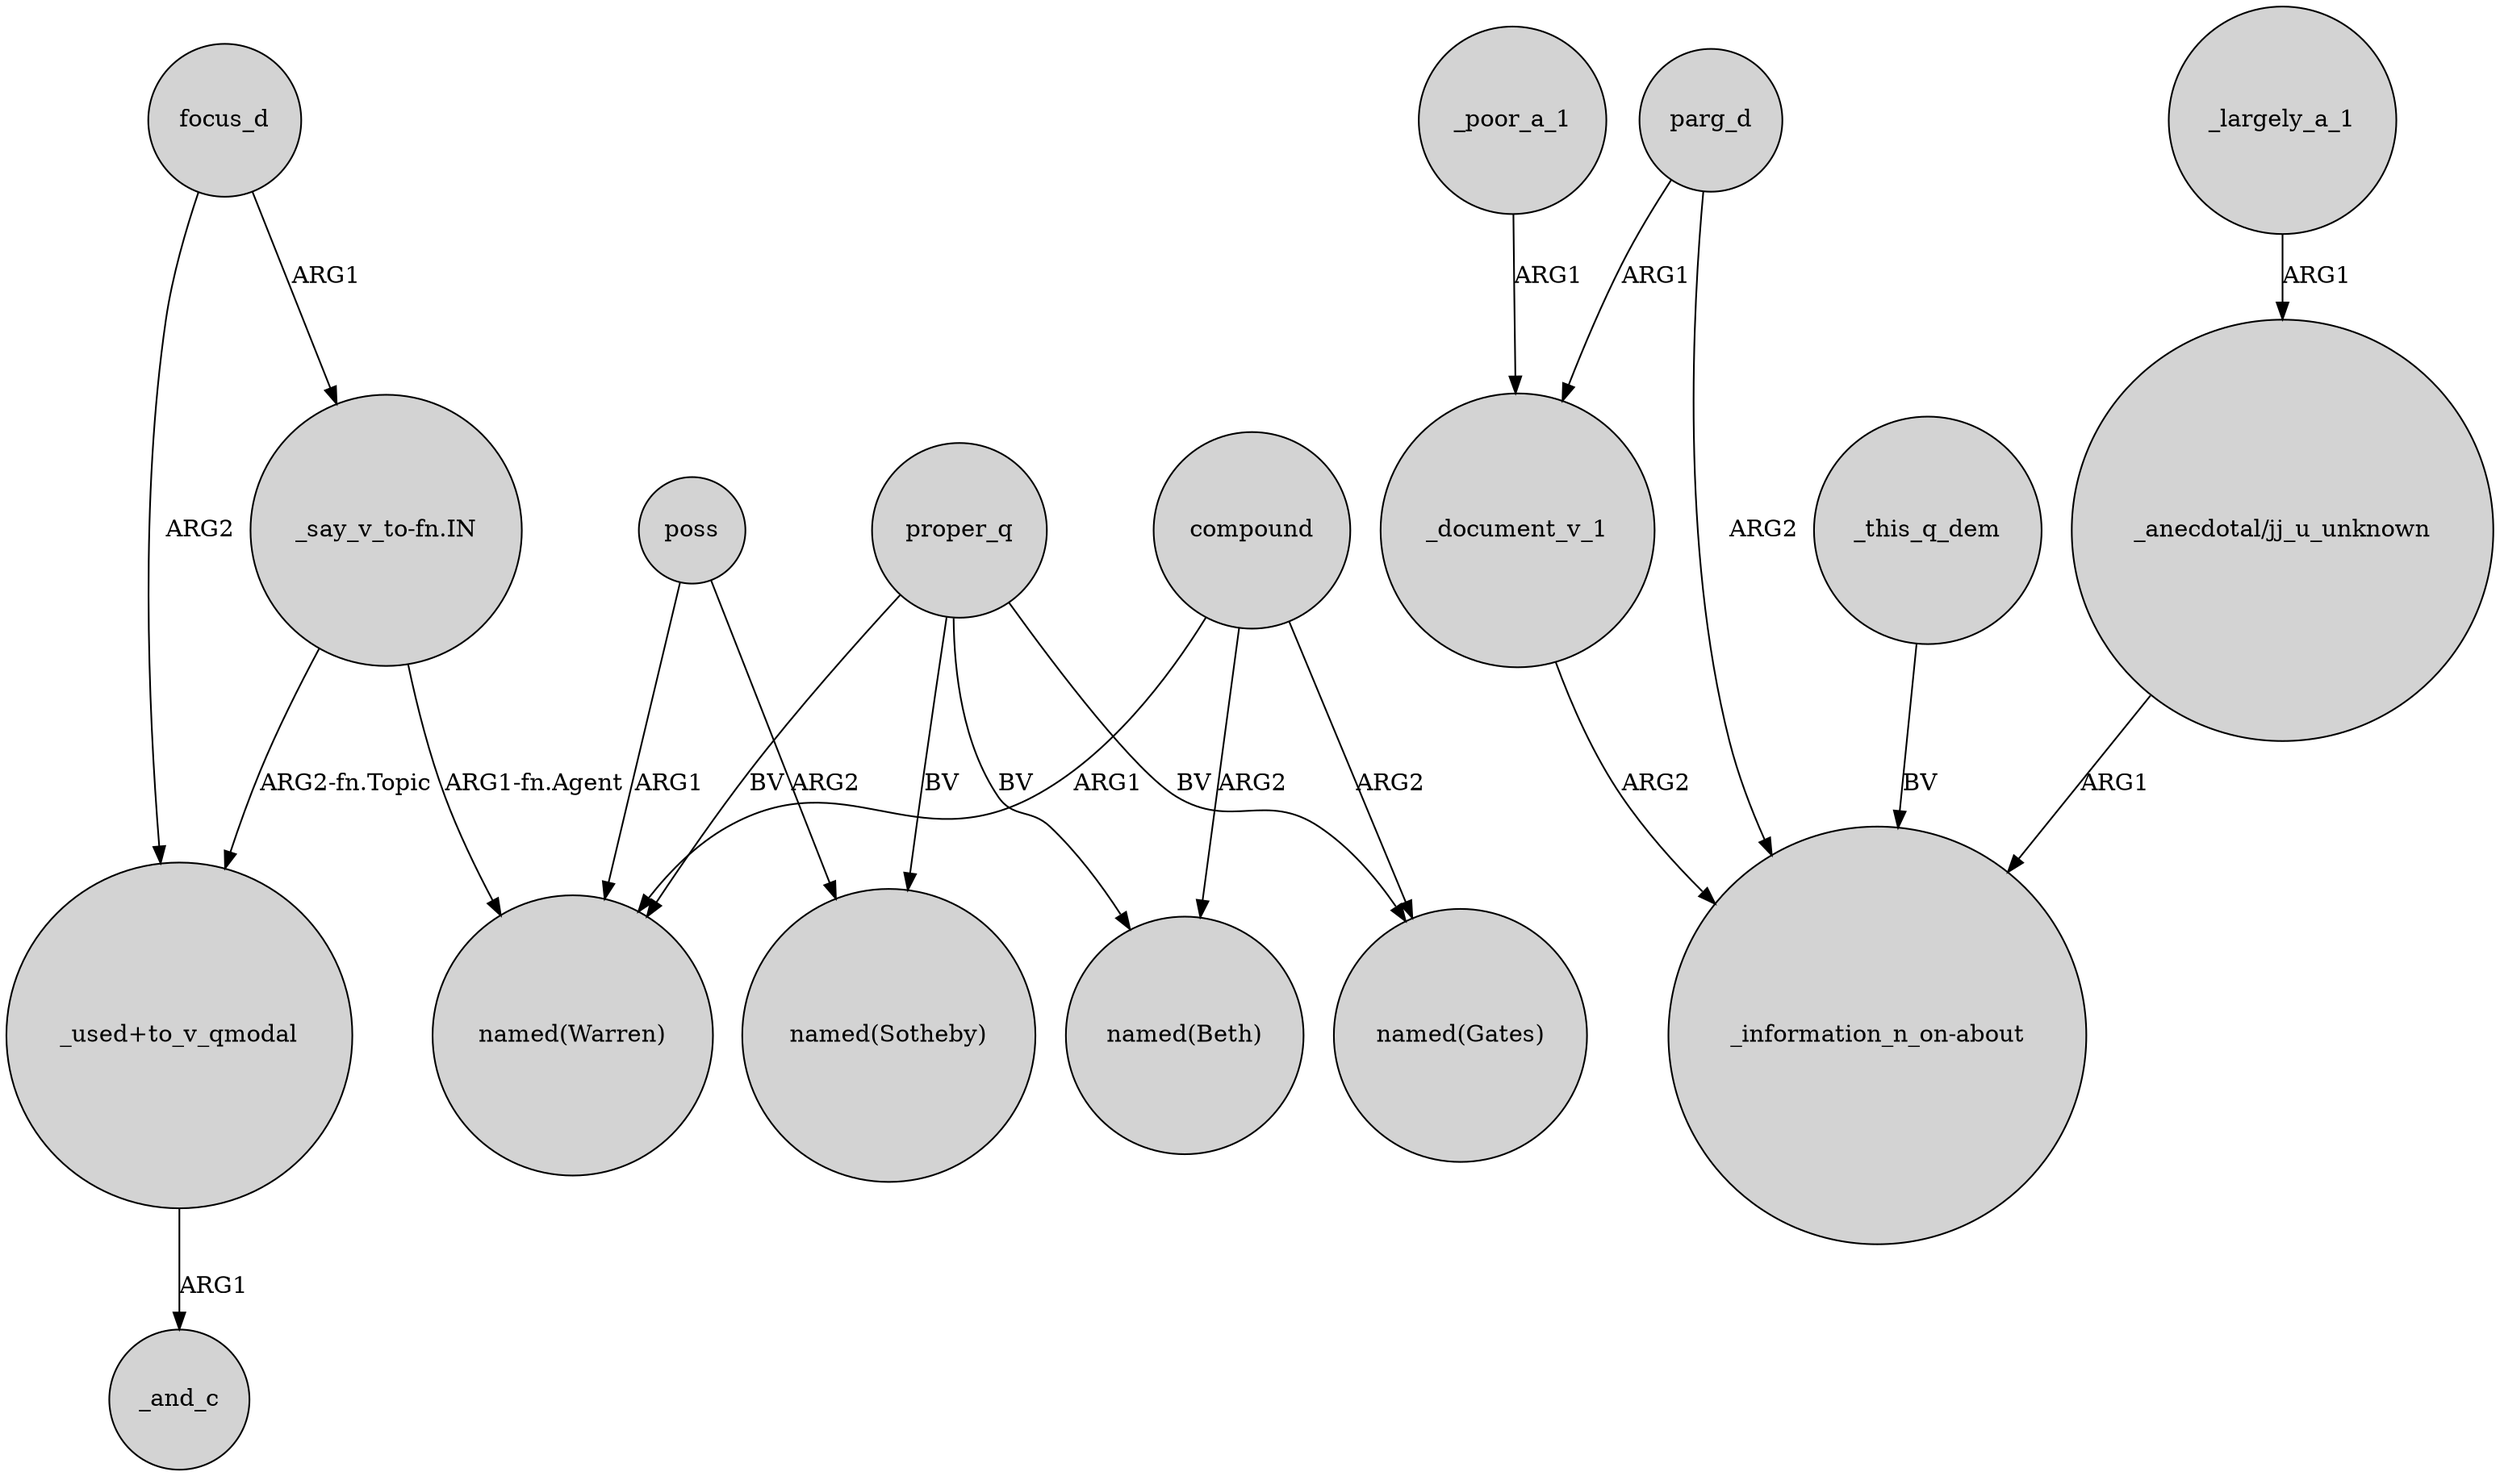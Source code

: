 digraph {
	node [shape=circle style=filled]
	"_used+to_v_qmodal" -> _and_c [label=ARG1]
	poss -> "named(Warren)" [label=ARG1]
	proper_q -> "named(Gates)" [label=BV]
	compound -> "named(Gates)" [label=ARG2]
	"_anecdotal/jj_u_unknown" -> "_information_n_on-about" [label=ARG1]
	"_say_v_to-fn.IN" -> "named(Warren)" [label="ARG1-fn.Agent"]
	"_say_v_to-fn.IN" -> "_used+to_v_qmodal" [label="ARG2-fn.Topic"]
	_document_v_1 -> "_information_n_on-about" [label=ARG2]
	compound -> "named(Beth)" [label=ARG2]
	poss -> "named(Sotheby)" [label=ARG2]
	focus_d -> "_used+to_v_qmodal" [label=ARG2]
	compound -> "named(Warren)" [label=ARG1]
	proper_q -> "named(Beth)" [label=BV]
	_largely_a_1 -> "_anecdotal/jj_u_unknown" [label=ARG1]
	proper_q -> "named(Sotheby)" [label=BV]
	_this_q_dem -> "_information_n_on-about" [label=BV]
	_poor_a_1 -> _document_v_1 [label=ARG1]
	parg_d -> _document_v_1 [label=ARG1]
	parg_d -> "_information_n_on-about" [label=ARG2]
	proper_q -> "named(Warren)" [label=BV]
	focus_d -> "_say_v_to-fn.IN" [label=ARG1]
}
